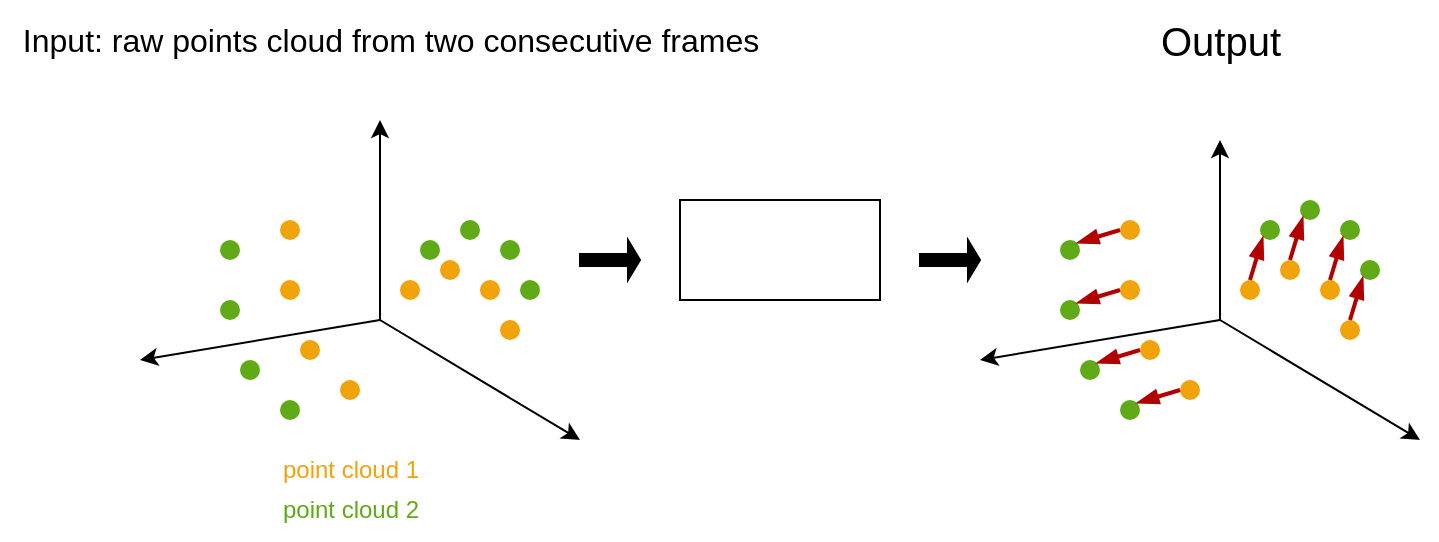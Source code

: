 <mxfile version="20.6.1" type="github"><diagram id="lTOdnqHwf0qS6gmFb8QO" name="Page-1"><mxGraphModel dx="1338" dy="1316" grid="1" gridSize="10" guides="1" tooltips="1" connect="1" arrows="1" fold="1" page="1" pageScale="1" pageWidth="850" pageHeight="1100" math="0" shadow="0"><root><mxCell id="0"/><mxCell id="1" parent="0"/><mxCell id="ALtqPcB8lJd6HxCNgHzU-1" value="" style="endArrow=classic;html=1;rounded=0;" edge="1" parent="1"><mxGeometry width="50" height="50" relative="1" as="geometry"><mxPoint x="180" y="400" as="sourcePoint"/><mxPoint x="180" y="300" as="targetPoint"/></mxGeometry></mxCell><mxCell id="ALtqPcB8lJd6HxCNgHzU-2" value="" style="endArrow=classic;html=1;rounded=0;" edge="1" parent="1"><mxGeometry width="50" height="50" relative="1" as="geometry"><mxPoint x="180" y="400" as="sourcePoint"/><mxPoint x="60" y="420" as="targetPoint"/></mxGeometry></mxCell><mxCell id="ALtqPcB8lJd6HxCNgHzU-3" value="" style="endArrow=classic;html=1;rounded=0;" edge="1" parent="1"><mxGeometry width="50" height="50" relative="1" as="geometry"><mxPoint x="180" y="400" as="sourcePoint"/><mxPoint x="280" y="460" as="targetPoint"/></mxGeometry></mxCell><mxCell id="ALtqPcB8lJd6HxCNgHzU-4" value="" style="verticalLabelPosition=bottom;verticalAlign=top;html=1;shape=mxgraph.basic.rect;fillColor2=none;strokeWidth=1;size=20;indent=5;" vertex="1" parent="1"><mxGeometry x="330" y="340" width="100" height="50" as="geometry"/></mxCell><mxCell id="ALtqPcB8lJd6HxCNgHzU-8" value="" style="ellipse;whiteSpace=wrap;html=1;aspect=fixed;fillOpacity=100;fillColor=#f0a30a;strokeColor=none;fontColor=#000000;" vertex="1" parent="1"><mxGeometry x="130" y="350" width="10" height="10" as="geometry"/></mxCell><mxCell id="ALtqPcB8lJd6HxCNgHzU-9" value="" style="ellipse;whiteSpace=wrap;html=1;aspect=fixed;fillOpacity=100;fillColor=#f0a30a;strokeColor=none;fontColor=#000000;" vertex="1" parent="1"><mxGeometry x="130" y="380" width="10" height="10" as="geometry"/></mxCell><mxCell id="ALtqPcB8lJd6HxCNgHzU-10" value="" style="ellipse;whiteSpace=wrap;html=1;aspect=fixed;fillOpacity=100;fillColor=#f0a30a;strokeColor=none;fontColor=#000000;" vertex="1" parent="1"><mxGeometry x="140" y="410" width="10" height="10" as="geometry"/></mxCell><mxCell id="ALtqPcB8lJd6HxCNgHzU-11" value="" style="ellipse;whiteSpace=wrap;html=1;aspect=fixed;fillOpacity=100;fillColor=#f0a30a;strokeColor=none;fontColor=#000000;" vertex="1" parent="1"><mxGeometry x="160" y="430" width="10" height="10" as="geometry"/></mxCell><mxCell id="ALtqPcB8lJd6HxCNgHzU-12" value="" style="ellipse;whiteSpace=wrap;html=1;aspect=fixed;fillOpacity=100;fillColor=#f0a30a;strokeColor=none;fontColor=#000000;" vertex="1" parent="1"><mxGeometry x="190" y="380" width="10" height="10" as="geometry"/></mxCell><mxCell id="ALtqPcB8lJd6HxCNgHzU-13" value="" style="ellipse;whiteSpace=wrap;html=1;aspect=fixed;fillOpacity=100;fillColor=#f0a30a;strokeColor=none;fontColor=#000000;" vertex="1" parent="1"><mxGeometry x="210" y="370" width="10" height="10" as="geometry"/></mxCell><mxCell id="ALtqPcB8lJd6HxCNgHzU-14" value="" style="ellipse;whiteSpace=wrap;html=1;aspect=fixed;fillOpacity=100;fillColor=#f0a30a;strokeColor=none;fontColor=#000000;" vertex="1" parent="1"><mxGeometry x="240" y="400" width="10" height="10" as="geometry"/></mxCell><mxCell id="ALtqPcB8lJd6HxCNgHzU-15" value="" style="ellipse;whiteSpace=wrap;html=1;aspect=fixed;fillOpacity=100;fillColor=#f0a30a;strokeColor=none;fontColor=#000000;" vertex="1" parent="1"><mxGeometry x="230" y="380" width="10" height="10" as="geometry"/></mxCell><mxCell id="ALtqPcB8lJd6HxCNgHzU-29" value="" style="ellipse;whiteSpace=wrap;html=1;aspect=fixed;fillOpacity=100;fillColor=#60a917;strokeColor=none;fontColor=#ffffff;" vertex="1" parent="1"><mxGeometry x="100" y="360" width="10" height="10" as="geometry"/></mxCell><mxCell id="ALtqPcB8lJd6HxCNgHzU-30" value="" style="ellipse;whiteSpace=wrap;html=1;aspect=fixed;fillOpacity=100;fillColor=#60a917;strokeColor=none;fontColor=#ffffff;" vertex="1" parent="1"><mxGeometry x="100" y="390" width="10" height="10" as="geometry"/></mxCell><mxCell id="ALtqPcB8lJd6HxCNgHzU-31" value="" style="ellipse;whiteSpace=wrap;html=1;aspect=fixed;fillOpacity=100;fillColor=#60a917;strokeColor=none;fontColor=#ffffff;" vertex="1" parent="1"><mxGeometry x="110" y="420" width="10" height="10" as="geometry"/></mxCell><mxCell id="ALtqPcB8lJd6HxCNgHzU-32" value="" style="ellipse;whiteSpace=wrap;html=1;aspect=fixed;fillOpacity=100;fillColor=#60a917;strokeColor=none;fontColor=#ffffff;" vertex="1" parent="1"><mxGeometry x="130" y="440" width="10" height="10" as="geometry"/></mxCell><mxCell id="ALtqPcB8lJd6HxCNgHzU-33" value="" style="ellipse;whiteSpace=wrap;html=1;aspect=fixed;fillOpacity=100;fillColor=#60a917;strokeColor=none;fontColor=#ffffff;" vertex="1" parent="1"><mxGeometry x="200" y="360" width="10" height="10" as="geometry"/></mxCell><mxCell id="ALtqPcB8lJd6HxCNgHzU-34" value="" style="ellipse;whiteSpace=wrap;html=1;aspect=fixed;fillOpacity=100;fillColor=#60a917;strokeColor=none;fontColor=#ffffff;" vertex="1" parent="1"><mxGeometry x="220" y="350" width="10" height="10" as="geometry"/></mxCell><mxCell id="ALtqPcB8lJd6HxCNgHzU-35" value="" style="ellipse;whiteSpace=wrap;html=1;aspect=fixed;fillOpacity=100;fillColor=#60a917;strokeColor=none;fontColor=#ffffff;" vertex="1" parent="1"><mxGeometry x="240" y="360" width="10" height="10" as="geometry"/></mxCell><mxCell id="ALtqPcB8lJd6HxCNgHzU-36" value="" style="ellipse;whiteSpace=wrap;html=1;aspect=fixed;fillOpacity=100;fillColor=#60a917;strokeColor=none;fontColor=#ffffff;" vertex="1" parent="1"><mxGeometry x="250" y="380" width="10" height="10" as="geometry"/></mxCell><mxCell id="ALtqPcB8lJd6HxCNgHzU-39" value="" style="endArrow=classic;html=1;rounded=0;" edge="1" parent="1"><mxGeometry width="50" height="50" relative="1" as="geometry"><mxPoint x="600" y="400" as="sourcePoint"/><mxPoint x="600" y="310" as="targetPoint"/></mxGeometry></mxCell><mxCell id="ALtqPcB8lJd6HxCNgHzU-40" value="" style="endArrow=classic;html=1;rounded=0;" edge="1" parent="1"><mxGeometry width="50" height="50" relative="1" as="geometry"><mxPoint x="600" y="400" as="sourcePoint"/><mxPoint x="480" y="420" as="targetPoint"/></mxGeometry></mxCell><mxCell id="ALtqPcB8lJd6HxCNgHzU-41" value="" style="endArrow=classic;html=1;rounded=0;" edge="1" parent="1"><mxGeometry width="50" height="50" relative="1" as="geometry"><mxPoint x="600" y="400" as="sourcePoint"/><mxPoint x="700" y="460" as="targetPoint"/></mxGeometry></mxCell><mxCell id="ALtqPcB8lJd6HxCNgHzU-42" value="" style="ellipse;whiteSpace=wrap;html=1;aspect=fixed;fillOpacity=100;fillColor=#f0a30a;strokeColor=none;fontColor=#000000;" vertex="1" parent="1"><mxGeometry x="550" y="350" width="10" height="10" as="geometry"/></mxCell><mxCell id="ALtqPcB8lJd6HxCNgHzU-43" value="" style="ellipse;whiteSpace=wrap;html=1;aspect=fixed;fillOpacity=100;fillColor=#f0a30a;strokeColor=none;fontColor=#000000;" vertex="1" parent="1"><mxGeometry x="550" y="380" width="10" height="10" as="geometry"/></mxCell><mxCell id="ALtqPcB8lJd6HxCNgHzU-44" value="" style="ellipse;whiteSpace=wrap;html=1;aspect=fixed;fillOpacity=100;fillColor=#f0a30a;strokeColor=none;fontColor=#000000;" vertex="1" parent="1"><mxGeometry x="560" y="410" width="10" height="10" as="geometry"/></mxCell><mxCell id="ALtqPcB8lJd6HxCNgHzU-45" value="" style="ellipse;whiteSpace=wrap;html=1;aspect=fixed;fillOpacity=100;fillColor=#f0a30a;strokeColor=none;fontColor=#000000;" vertex="1" parent="1"><mxGeometry x="580" y="430" width="10" height="10" as="geometry"/></mxCell><mxCell id="ALtqPcB8lJd6HxCNgHzU-46" value="" style="ellipse;whiteSpace=wrap;html=1;aspect=fixed;fillOpacity=100;fillColor=#f0a30a;strokeColor=none;fontColor=#000000;" vertex="1" parent="1"><mxGeometry x="610" y="380" width="10" height="10" as="geometry"/></mxCell><mxCell id="ALtqPcB8lJd6HxCNgHzU-47" value="" style="ellipse;whiteSpace=wrap;html=1;aspect=fixed;fillOpacity=100;fillColor=#f0a30a;strokeColor=none;fontColor=#000000;" vertex="1" parent="1"><mxGeometry x="630" y="370" width="10" height="10" as="geometry"/></mxCell><mxCell id="ALtqPcB8lJd6HxCNgHzU-48" value="" style="ellipse;whiteSpace=wrap;html=1;aspect=fixed;fillOpacity=100;fillColor=#f0a30a;strokeColor=none;fontColor=#000000;" vertex="1" parent="1"><mxGeometry x="660" y="400" width="10" height="10" as="geometry"/></mxCell><mxCell id="ALtqPcB8lJd6HxCNgHzU-49" value="" style="ellipse;whiteSpace=wrap;html=1;aspect=fixed;fillOpacity=100;fillColor=#f0a30a;strokeColor=none;fontColor=#000000;" vertex="1" parent="1"><mxGeometry x="650" y="380" width="10" height="10" as="geometry"/></mxCell><mxCell id="ALtqPcB8lJd6HxCNgHzU-50" value="" style="ellipse;whiteSpace=wrap;html=1;aspect=fixed;fillOpacity=100;fillColor=#60a917;strokeColor=none;fontColor=#ffffff;" vertex="1" parent="1"><mxGeometry x="520" y="360" width="10" height="10" as="geometry"/></mxCell><mxCell id="ALtqPcB8lJd6HxCNgHzU-51" value="" style="ellipse;whiteSpace=wrap;html=1;aspect=fixed;fillOpacity=100;fillColor=#60a917;strokeColor=none;fontColor=#ffffff;" vertex="1" parent="1"><mxGeometry x="520" y="390" width="10" height="10" as="geometry"/></mxCell><mxCell id="ALtqPcB8lJd6HxCNgHzU-52" value="" style="ellipse;whiteSpace=wrap;html=1;aspect=fixed;fillOpacity=100;fillColor=#60a917;strokeColor=none;fontColor=#ffffff;" vertex="1" parent="1"><mxGeometry x="530" y="420" width="10" height="10" as="geometry"/></mxCell><mxCell id="ALtqPcB8lJd6HxCNgHzU-53" value="" style="ellipse;whiteSpace=wrap;html=1;aspect=fixed;fillOpacity=100;fillColor=#60a917;strokeColor=none;fontColor=#ffffff;" vertex="1" parent="1"><mxGeometry x="550" y="440" width="10" height="10" as="geometry"/></mxCell><mxCell id="ALtqPcB8lJd6HxCNgHzU-54" value="" style="ellipse;whiteSpace=wrap;html=1;aspect=fixed;fillOpacity=100;fillColor=#60a917;strokeColor=none;fontColor=#ffffff;" vertex="1" parent="1"><mxGeometry x="620" y="350" width="10" height="10" as="geometry"/></mxCell><mxCell id="ALtqPcB8lJd6HxCNgHzU-55" value="" style="ellipse;whiteSpace=wrap;html=1;aspect=fixed;fillOpacity=100;fillColor=#60a917;strokeColor=none;fontColor=#ffffff;" vertex="1" parent="1"><mxGeometry x="640" y="340" width="10" height="10" as="geometry"/></mxCell><mxCell id="ALtqPcB8lJd6HxCNgHzU-56" value="" style="ellipse;whiteSpace=wrap;html=1;aspect=fixed;fillOpacity=100;fillColor=#60a917;strokeColor=none;fontColor=#ffffff;" vertex="1" parent="1"><mxGeometry x="660" y="350" width="10" height="10" as="geometry"/></mxCell><mxCell id="ALtqPcB8lJd6HxCNgHzU-57" value="" style="ellipse;whiteSpace=wrap;html=1;aspect=fixed;fillOpacity=100;fillColor=#60a917;strokeColor=none;fontColor=#ffffff;" vertex="1" parent="1"><mxGeometry x="670" y="370" width="10" height="10" as="geometry"/></mxCell><mxCell id="ALtqPcB8lJd6HxCNgHzU-58" value="" style="shape=singleArrow;whiteSpace=wrap;html=1;fillColor=#000000;" vertex="1" parent="1"><mxGeometry x="280" y="360" width="30" height="20" as="geometry"/></mxCell><mxCell id="ALtqPcB8lJd6HxCNgHzU-59" value="" style="shape=singleArrow;whiteSpace=wrap;html=1;fillColor=#000000;" vertex="1" parent="1"><mxGeometry x="450" y="360" width="30" height="20" as="geometry"/></mxCell><mxCell id="ALtqPcB8lJd6HxCNgHzU-62" value="&lt;font color=&quot;#F0A30A&quot;&gt;point cloud 1&lt;br&gt;&lt;/font&gt;" style="text;html=1;align=center;verticalAlign=middle;resizable=0;points=[];autosize=1;strokeColor=none;fillColor=none;" vertex="1" parent="1"><mxGeometry x="120" y="460" width="90" height="30" as="geometry"/></mxCell><mxCell id="ALtqPcB8lJd6HxCNgHzU-63" value="&lt;div&gt;&lt;font color=&quot;#60A917&quot;&gt;point cloud 2&lt;/font&gt;&lt;/div&gt;" style="text;html=1;align=center;verticalAlign=middle;resizable=0;points=[];autosize=1;strokeColor=none;fillColor=none;fontColor=#F0A30A;" vertex="1" parent="1"><mxGeometry x="120" y="480" width="90" height="30" as="geometry"/></mxCell><mxCell id="ALtqPcB8lJd6HxCNgHzU-64" value="" style="endArrow=blockThin;html=1;rounded=0;fontColor=#60A917;fillColor=#e51400;strokeColor=#B20000;strokeWidth=2;exitX=0;exitY=0.5;exitDx=0;exitDy=0;entryX=1;entryY=0;entryDx=0;entryDy=0;endFill=1;" edge="1" parent="1" source="ALtqPcB8lJd6HxCNgHzU-42" target="ALtqPcB8lJd6HxCNgHzU-50"><mxGeometry width="50" height="50" relative="1" as="geometry"><mxPoint x="350" y="620" as="sourcePoint"/><mxPoint x="480" y="280" as="targetPoint"/><Array as="points"/></mxGeometry></mxCell><mxCell id="ALtqPcB8lJd6HxCNgHzU-65" value="" style="endArrow=blockThin;html=1;rounded=0;fontColor=#60A917;fillColor=#e51400;strokeColor=#B20000;strokeWidth=2;exitX=0;exitY=0.5;exitDx=0;exitDy=0;entryX=1;entryY=0;entryDx=0;entryDy=0;endFill=1;" edge="1" parent="1" source="ALtqPcB8lJd6HxCNgHzU-43" target="ALtqPcB8lJd6HxCNgHzU-51"><mxGeometry width="50" height="50" relative="1" as="geometry"><mxPoint x="550" y="383.54" as="sourcePoint"/><mxPoint x="528.536" y="390.004" as="targetPoint"/><Array as="points"/></mxGeometry></mxCell><mxCell id="ALtqPcB8lJd6HxCNgHzU-70" value="" style="endArrow=blockThin;html=1;rounded=0;fontColor=#60A917;fillColor=#e51400;strokeColor=#B20000;strokeWidth=2;exitX=0;exitY=0.5;exitDx=0;exitDy=0;entryX=1;entryY=0;entryDx=0;entryDy=0;endFill=1;" edge="1" parent="1" source="ALtqPcB8lJd6HxCNgHzU-45" target="ALtqPcB8lJd6HxCNgHzU-53"><mxGeometry width="50" height="50" relative="1" as="geometry"><mxPoint x="580" y="430" as="sourcePoint"/><mxPoint x="560" y="440" as="targetPoint"/><Array as="points"/></mxGeometry></mxCell><mxCell id="ALtqPcB8lJd6HxCNgHzU-71" value="" style="endArrow=blockThin;html=1;rounded=0;fontColor=#60A917;fillColor=#e51400;strokeColor=#B20000;strokeWidth=2;exitX=0.5;exitY=0;exitDx=0;exitDy=0;entryX=0;entryY=1;entryDx=0;entryDy=0;endFill=1;" edge="1" parent="1" source="ALtqPcB8lJd6HxCNgHzU-46" target="ALtqPcB8lJd6HxCNgHzU-54"><mxGeometry width="50" height="50" relative="1" as="geometry"><mxPoint x="590.0" y="445" as="sourcePoint"/><mxPoint x="620" y="360" as="targetPoint"/><Array as="points"/></mxGeometry></mxCell><mxCell id="ALtqPcB8lJd6HxCNgHzU-73" value="" style="endArrow=blockThin;html=1;rounded=0;fontColor=#60A917;fillColor=#e51400;strokeColor=#B20000;strokeWidth=2;exitX=0.5;exitY=0;exitDx=0;exitDy=0;entryX=0;entryY=1;entryDx=0;entryDy=0;endFill=1;" edge="1" parent="1" source="ALtqPcB8lJd6HxCNgHzU-47" target="ALtqPcB8lJd6HxCNgHzU-55"><mxGeometry width="50" height="50" relative="1" as="geometry"><mxPoint x="600.0" y="455" as="sourcePoint"/><mxPoint x="580" y="465" as="targetPoint"/><Array as="points"/></mxGeometry></mxCell><mxCell id="ALtqPcB8lJd6HxCNgHzU-74" value="" style="endArrow=blockThin;html=1;rounded=0;fontColor=#60A917;fillColor=#e51400;strokeColor=#B20000;strokeWidth=2;exitX=0.5;exitY=0;exitDx=0;exitDy=0;entryX=0;entryY=1;entryDx=0;entryDy=0;endFill=1;" edge="1" parent="1" source="ALtqPcB8lJd6HxCNgHzU-49" target="ALtqPcB8lJd6HxCNgHzU-56"><mxGeometry width="50" height="50" relative="1" as="geometry"><mxPoint x="610.0" y="465" as="sourcePoint"/><mxPoint x="590" y="475" as="targetPoint"/><Array as="points"/></mxGeometry></mxCell><mxCell id="ALtqPcB8lJd6HxCNgHzU-75" value="" style="endArrow=blockThin;html=1;rounded=0;fontColor=#60A917;fillColor=#e51400;strokeColor=#B20000;strokeWidth=2;exitX=0.5;exitY=0;exitDx=0;exitDy=0;entryX=0;entryY=1;entryDx=0;entryDy=0;endFill=1;" edge="1" parent="1" source="ALtqPcB8lJd6HxCNgHzU-48" target="ALtqPcB8lJd6HxCNgHzU-57"><mxGeometry width="50" height="50" relative="1" as="geometry"><mxPoint x="620.0" y="475" as="sourcePoint"/><mxPoint x="600" y="485" as="targetPoint"/><Array as="points"/></mxGeometry></mxCell><mxCell id="ALtqPcB8lJd6HxCNgHzU-76" value="" style="endArrow=blockThin;html=1;rounded=0;fontColor=#60A917;fillColor=#e51400;strokeColor=#B20000;strokeWidth=2;exitX=0;exitY=0.5;exitDx=0;exitDy=0;entryX=1;entryY=0;entryDx=0;entryDy=0;endFill=1;" edge="1" parent="1" source="ALtqPcB8lJd6HxCNgHzU-44" target="ALtqPcB8lJd6HxCNgHzU-52"><mxGeometry width="50" height="50" relative="1" as="geometry"><mxPoint x="560" y="395" as="sourcePoint"/><mxPoint x="538.536" y="401.464" as="targetPoint"/><Array as="points"/></mxGeometry></mxCell><mxCell id="ALtqPcB8lJd6HxCNgHzU-78" value="&lt;font style=&quot;font-size: 16px;&quot;&gt;Input&lt;/font&gt;&lt;font style=&quot;font-size: 16px;&quot;&gt;: raw points cloud from two consecutive frames&lt;/font&gt;" style="text;html=1;align=center;verticalAlign=middle;resizable=0;points=[];autosize=1;strokeColor=none;fillColor=none;fontColor=#000000;strokeWidth=2;" vertex="1" parent="1"><mxGeometry x="-10" y="245" width="390" height="30" as="geometry"/></mxCell><mxCell id="ALtqPcB8lJd6HxCNgHzU-79" value="&lt;font style=&quot;font-size: 20px;&quot;&gt;Output&lt;/font&gt;" style="text;html=1;align=center;verticalAlign=middle;resizable=0;points=[];autosize=1;strokeColor=none;fillColor=none;fontColor=#000000;strokeWidth=2;" vertex="1" parent="1"><mxGeometry x="560" y="240" width="80" height="40" as="geometry"/></mxCell></root></mxGraphModel></diagram></mxfile>